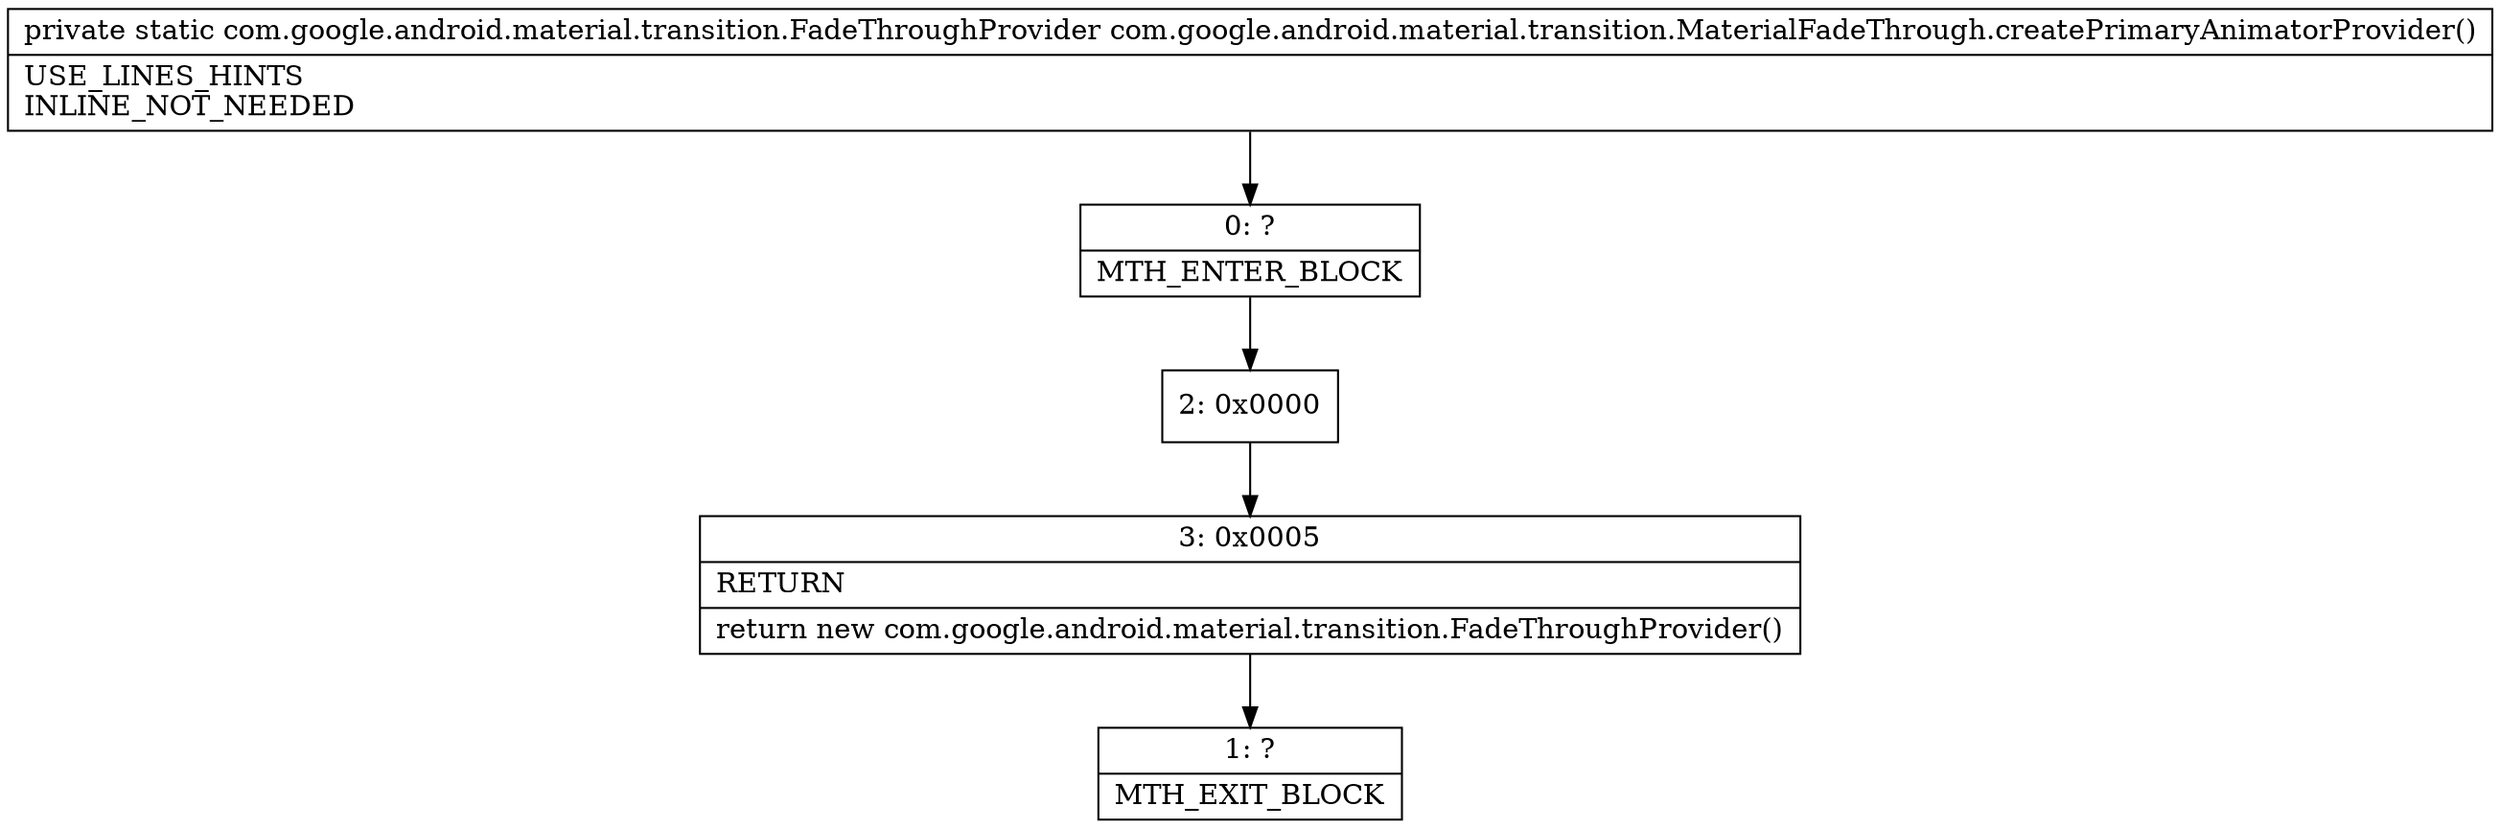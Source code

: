 digraph "CFG forcom.google.android.material.transition.MaterialFadeThrough.createPrimaryAnimatorProvider()Lcom\/google\/android\/material\/transition\/FadeThroughProvider;" {
Node_0 [shape=record,label="{0\:\ ?|MTH_ENTER_BLOCK\l}"];
Node_2 [shape=record,label="{2\:\ 0x0000}"];
Node_3 [shape=record,label="{3\:\ 0x0005|RETURN\l|return new com.google.android.material.transition.FadeThroughProvider()\l}"];
Node_1 [shape=record,label="{1\:\ ?|MTH_EXIT_BLOCK\l}"];
MethodNode[shape=record,label="{private static com.google.android.material.transition.FadeThroughProvider com.google.android.material.transition.MaterialFadeThrough.createPrimaryAnimatorProvider()  | USE_LINES_HINTS\lINLINE_NOT_NEEDED\l}"];
MethodNode -> Node_0;Node_0 -> Node_2;
Node_2 -> Node_3;
Node_3 -> Node_1;
}

